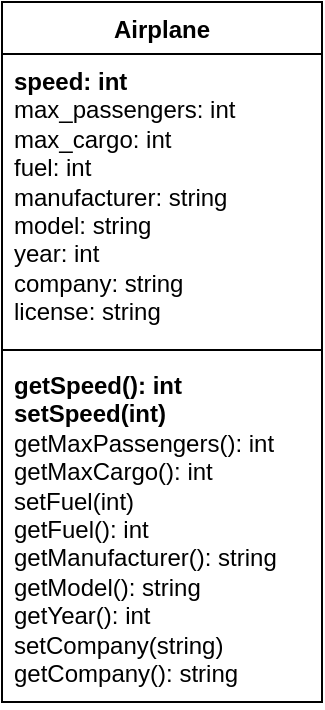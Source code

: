 <mxfile version="24.5.2" type="device">
  <diagram name="Página-1" id="huTBRmJO7ce4vJSjx6qD">
    <mxGraphModel dx="989" dy="515" grid="1" gridSize="10" guides="1" tooltips="1" connect="1" arrows="1" fold="1" page="1" pageScale="1" pageWidth="1169" pageHeight="827" math="0" shadow="0">
      <root>
        <mxCell id="0" />
        <mxCell id="1" parent="0" />
        <mxCell id="sVc92VA_0MJDI1F1OnL3-1" value="Airplane" style="swimlane;fontStyle=1;align=center;verticalAlign=top;childLayout=stackLayout;horizontal=1;startSize=26;horizontalStack=0;resizeParent=1;resizeParentMax=0;resizeLast=0;collapsible=1;marginBottom=0;whiteSpace=wrap;html=1;" vertex="1" parent="1">
          <mxGeometry x="210" y="150" width="160" height="350" as="geometry" />
        </mxCell>
        <mxCell id="sVc92VA_0MJDI1F1OnL3-2" value="&lt;b&gt;speed: int&lt;/b&gt;&lt;div&gt;&lt;div&gt;max_passengers: int&lt;/div&gt;&lt;div&gt;max_cargo: int&lt;/div&gt;&lt;div&gt;fuel: int&lt;/div&gt;&lt;div&gt;manufacturer: string&lt;/div&gt;&lt;div&gt;model: string&lt;/div&gt;&lt;div&gt;year: int&lt;/div&gt;&lt;div&gt;company: string&lt;/div&gt;&lt;/div&gt;&lt;div&gt;license: string&lt;/div&gt;" style="text;strokeColor=none;fillColor=none;align=left;verticalAlign=top;spacingLeft=4;spacingRight=4;overflow=hidden;rotatable=0;points=[[0,0.5],[1,0.5]];portConstraint=eastwest;whiteSpace=wrap;html=1;" vertex="1" parent="sVc92VA_0MJDI1F1OnL3-1">
          <mxGeometry y="26" width="160" height="144" as="geometry" />
        </mxCell>
        <mxCell id="sVc92VA_0MJDI1F1OnL3-3" value="" style="line;strokeWidth=1;fillColor=none;align=left;verticalAlign=middle;spacingTop=-1;spacingLeft=3;spacingRight=3;rotatable=0;labelPosition=right;points=[];portConstraint=eastwest;strokeColor=inherit;" vertex="1" parent="sVc92VA_0MJDI1F1OnL3-1">
          <mxGeometry y="170" width="160" height="8" as="geometry" />
        </mxCell>
        <mxCell id="sVc92VA_0MJDI1F1OnL3-4" value="&lt;b&gt;getSpeed(): int&lt;/b&gt;&lt;div&gt;&lt;b&gt;setSpeed(int)&lt;/b&gt;&lt;/div&gt;&lt;div&gt;getMaxPassengers(): int&lt;/div&gt;&lt;div&gt;getMaxCargo(): int&lt;/div&gt;&lt;div&gt;setFuel(int)&lt;/div&gt;&lt;div&gt;getFuel(): int&lt;/div&gt;&lt;div&gt;getManufacturer(): string&lt;/div&gt;&lt;div&gt;getModel(): string&lt;/div&gt;&lt;div&gt;getYear(): int&lt;/div&gt;&lt;div&gt;setCompany(string)&lt;/div&gt;&lt;div&gt;getCompany(): string&lt;/div&gt;&lt;div&gt;&lt;br&gt;&lt;/div&gt;" style="text;strokeColor=none;fillColor=none;align=left;verticalAlign=top;spacingLeft=4;spacingRight=4;overflow=hidden;rotatable=0;points=[[0,0.5],[1,0.5]];portConstraint=eastwest;whiteSpace=wrap;html=1;" vertex="1" parent="sVc92VA_0MJDI1F1OnL3-1">
          <mxGeometry y="178" width="160" height="172" as="geometry" />
        </mxCell>
      </root>
    </mxGraphModel>
  </diagram>
</mxfile>
